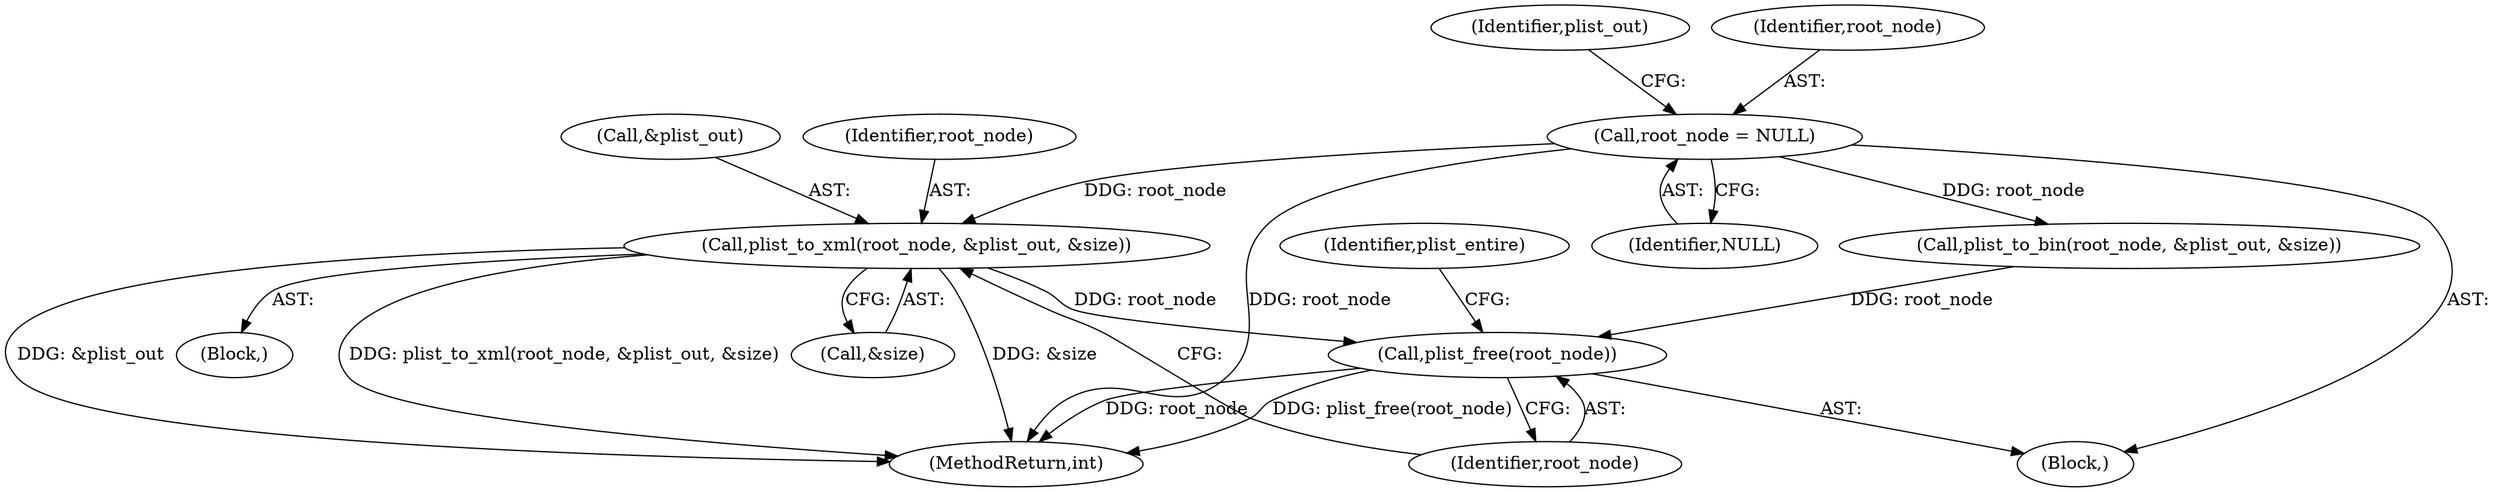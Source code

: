digraph "0_libplist_7391a506352c009fe044dead7baad9e22dd279ee@pointer" {
"1000215" [label="(Call,plist_to_xml(root_node, &plist_out, &size))"];
"1000109" [label="(Call,root_node = NULL)"];
"1000234" [label="(Call,plist_free(root_node))"];
"1000215" [label="(Call,plist_to_xml(root_node, &plist_out, &size))"];
"1000237" [label="(Identifier,plist_entire)"];
"1000217" [label="(Call,&plist_out)"];
"1000288" [label="(MethodReturn,int)"];
"1000111" [label="(Identifier,NULL)"];
"1000109" [label="(Call,root_node = NULL)"];
"1000114" [label="(Identifier,plist_out)"];
"1000209" [label="(Block,)"];
"1000234" [label="(Call,plist_free(root_node))"];
"1000110" [label="(Identifier,root_node)"];
"1000103" [label="(Block,)"];
"1000219" [label="(Call,&size)"];
"1000235" [label="(Identifier,root_node)"];
"1000228" [label="(Call,plist_to_bin(root_node, &plist_out, &size))"];
"1000216" [label="(Identifier,root_node)"];
"1000215" -> "1000209"  [label="AST: "];
"1000215" -> "1000219"  [label="CFG: "];
"1000216" -> "1000215"  [label="AST: "];
"1000217" -> "1000215"  [label="AST: "];
"1000219" -> "1000215"  [label="AST: "];
"1000235" -> "1000215"  [label="CFG: "];
"1000215" -> "1000288"  [label="DDG: &size"];
"1000215" -> "1000288"  [label="DDG: &plist_out"];
"1000215" -> "1000288"  [label="DDG: plist_to_xml(root_node, &plist_out, &size)"];
"1000109" -> "1000215"  [label="DDG: root_node"];
"1000215" -> "1000234"  [label="DDG: root_node"];
"1000109" -> "1000103"  [label="AST: "];
"1000109" -> "1000111"  [label="CFG: "];
"1000110" -> "1000109"  [label="AST: "];
"1000111" -> "1000109"  [label="AST: "];
"1000114" -> "1000109"  [label="CFG: "];
"1000109" -> "1000288"  [label="DDG: root_node"];
"1000109" -> "1000228"  [label="DDG: root_node"];
"1000234" -> "1000103"  [label="AST: "];
"1000234" -> "1000235"  [label="CFG: "];
"1000235" -> "1000234"  [label="AST: "];
"1000237" -> "1000234"  [label="CFG: "];
"1000234" -> "1000288"  [label="DDG: root_node"];
"1000234" -> "1000288"  [label="DDG: plist_free(root_node)"];
"1000228" -> "1000234"  [label="DDG: root_node"];
}
